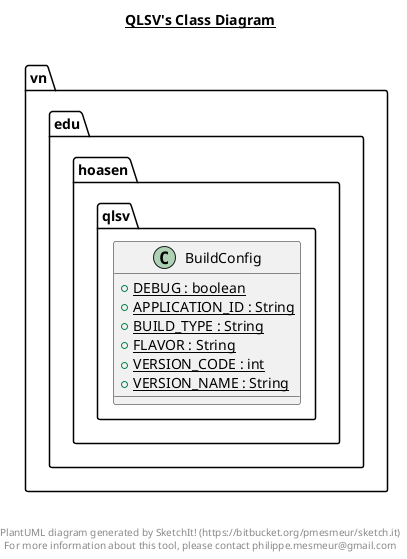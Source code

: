 @startuml

title __QLSV's Class Diagram__\n

  package vn.edu.hoasen.qlsv {
    class BuildConfig {
        {static} + DEBUG : boolean
        {static} + APPLICATION_ID : String
        {static} + BUILD_TYPE : String
        {static} + FLAVOR : String
        {static} + VERSION_CODE : int
        {static} + VERSION_NAME : String
    }
  }
  



right footer


PlantUML diagram generated by SketchIt! (https://bitbucket.org/pmesmeur/sketch.it)
For more information about this tool, please contact philippe.mesmeur@gmail.com
endfooter

@enduml
